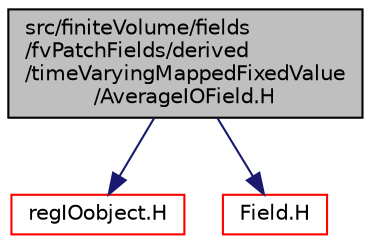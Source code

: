 digraph "src/finiteVolume/fields/fvPatchFields/derived/timeVaryingMappedFixedValue/AverageIOField.H"
{
  bgcolor="transparent";
  edge [fontname="Helvetica",fontsize="10",labelfontname="Helvetica",labelfontsize="10"];
  node [fontname="Helvetica",fontsize="10",shape=record];
  Node1 [label="src/finiteVolume/fields\l/fvPatchFields/derived\l/timeVaryingMappedFixedValue\l/AverageIOField.H",height=0.2,width=0.4,color="black", fillcolor="grey75", style="filled", fontcolor="black"];
  Node1 -> Node2 [color="midnightblue",fontsize="10",style="solid",fontname="Helvetica"];
  Node2 [label="regIOobject.H",height=0.2,width=0.4,color="red",URL="$a07949.html"];
  Node1 -> Node3 [color="midnightblue",fontsize="10",style="solid",fontname="Helvetica"];
  Node3 [label="Field.H",height=0.2,width=0.4,color="red",URL="$a08052.html"];
}
